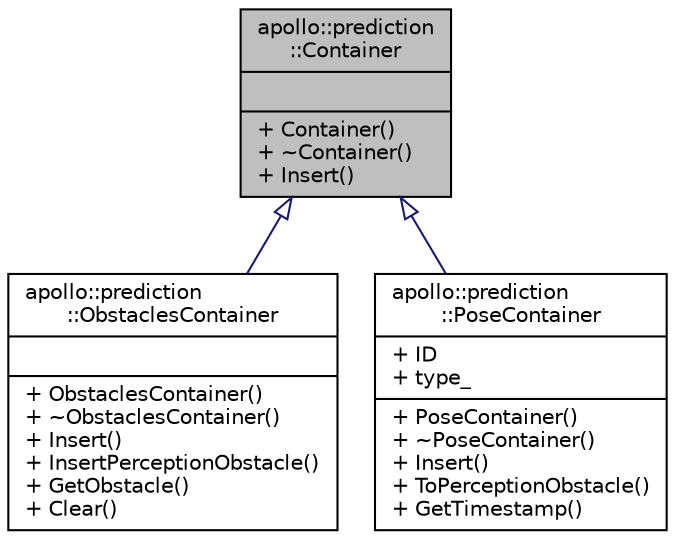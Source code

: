 digraph "apollo::prediction::Container"
{
  edge [fontname="Helvetica",fontsize="10",labelfontname="Helvetica",labelfontsize="10"];
  node [fontname="Helvetica",fontsize="10",shape=record];
  Node1 [label="{apollo::prediction\l::Container\n||+ Container()\l+ ~Container()\l+ Insert()\l}",height=0.2,width=0.4,color="black", fillcolor="grey75", style="filled" fontcolor="black"];
  Node1 -> Node2 [dir="back",color="midnightblue",fontsize="10",style="solid",arrowtail="onormal",fontname="Helvetica"];
  Node2 [label="{apollo::prediction\l::ObstaclesContainer\n||+ ObstaclesContainer()\l+ ~ObstaclesContainer()\l+ Insert()\l+ InsertPerceptionObstacle()\l+ GetObstacle()\l+ Clear()\l}",height=0.2,width=0.4,color="black", fillcolor="white", style="filled",URL="$classapollo_1_1prediction_1_1ObstaclesContainer.html"];
  Node1 -> Node3 [dir="back",color="midnightblue",fontsize="10",style="solid",arrowtail="onormal",fontname="Helvetica"];
  Node3 [label="{apollo::prediction\l::PoseContainer\n|+ ID\l+ type_\l|+ PoseContainer()\l+ ~PoseContainer()\l+ Insert()\l+ ToPerceptionObstacle()\l+ GetTimestamp()\l}",height=0.2,width=0.4,color="black", fillcolor="white", style="filled",URL="$classapollo_1_1prediction_1_1PoseContainer.html"];
}

